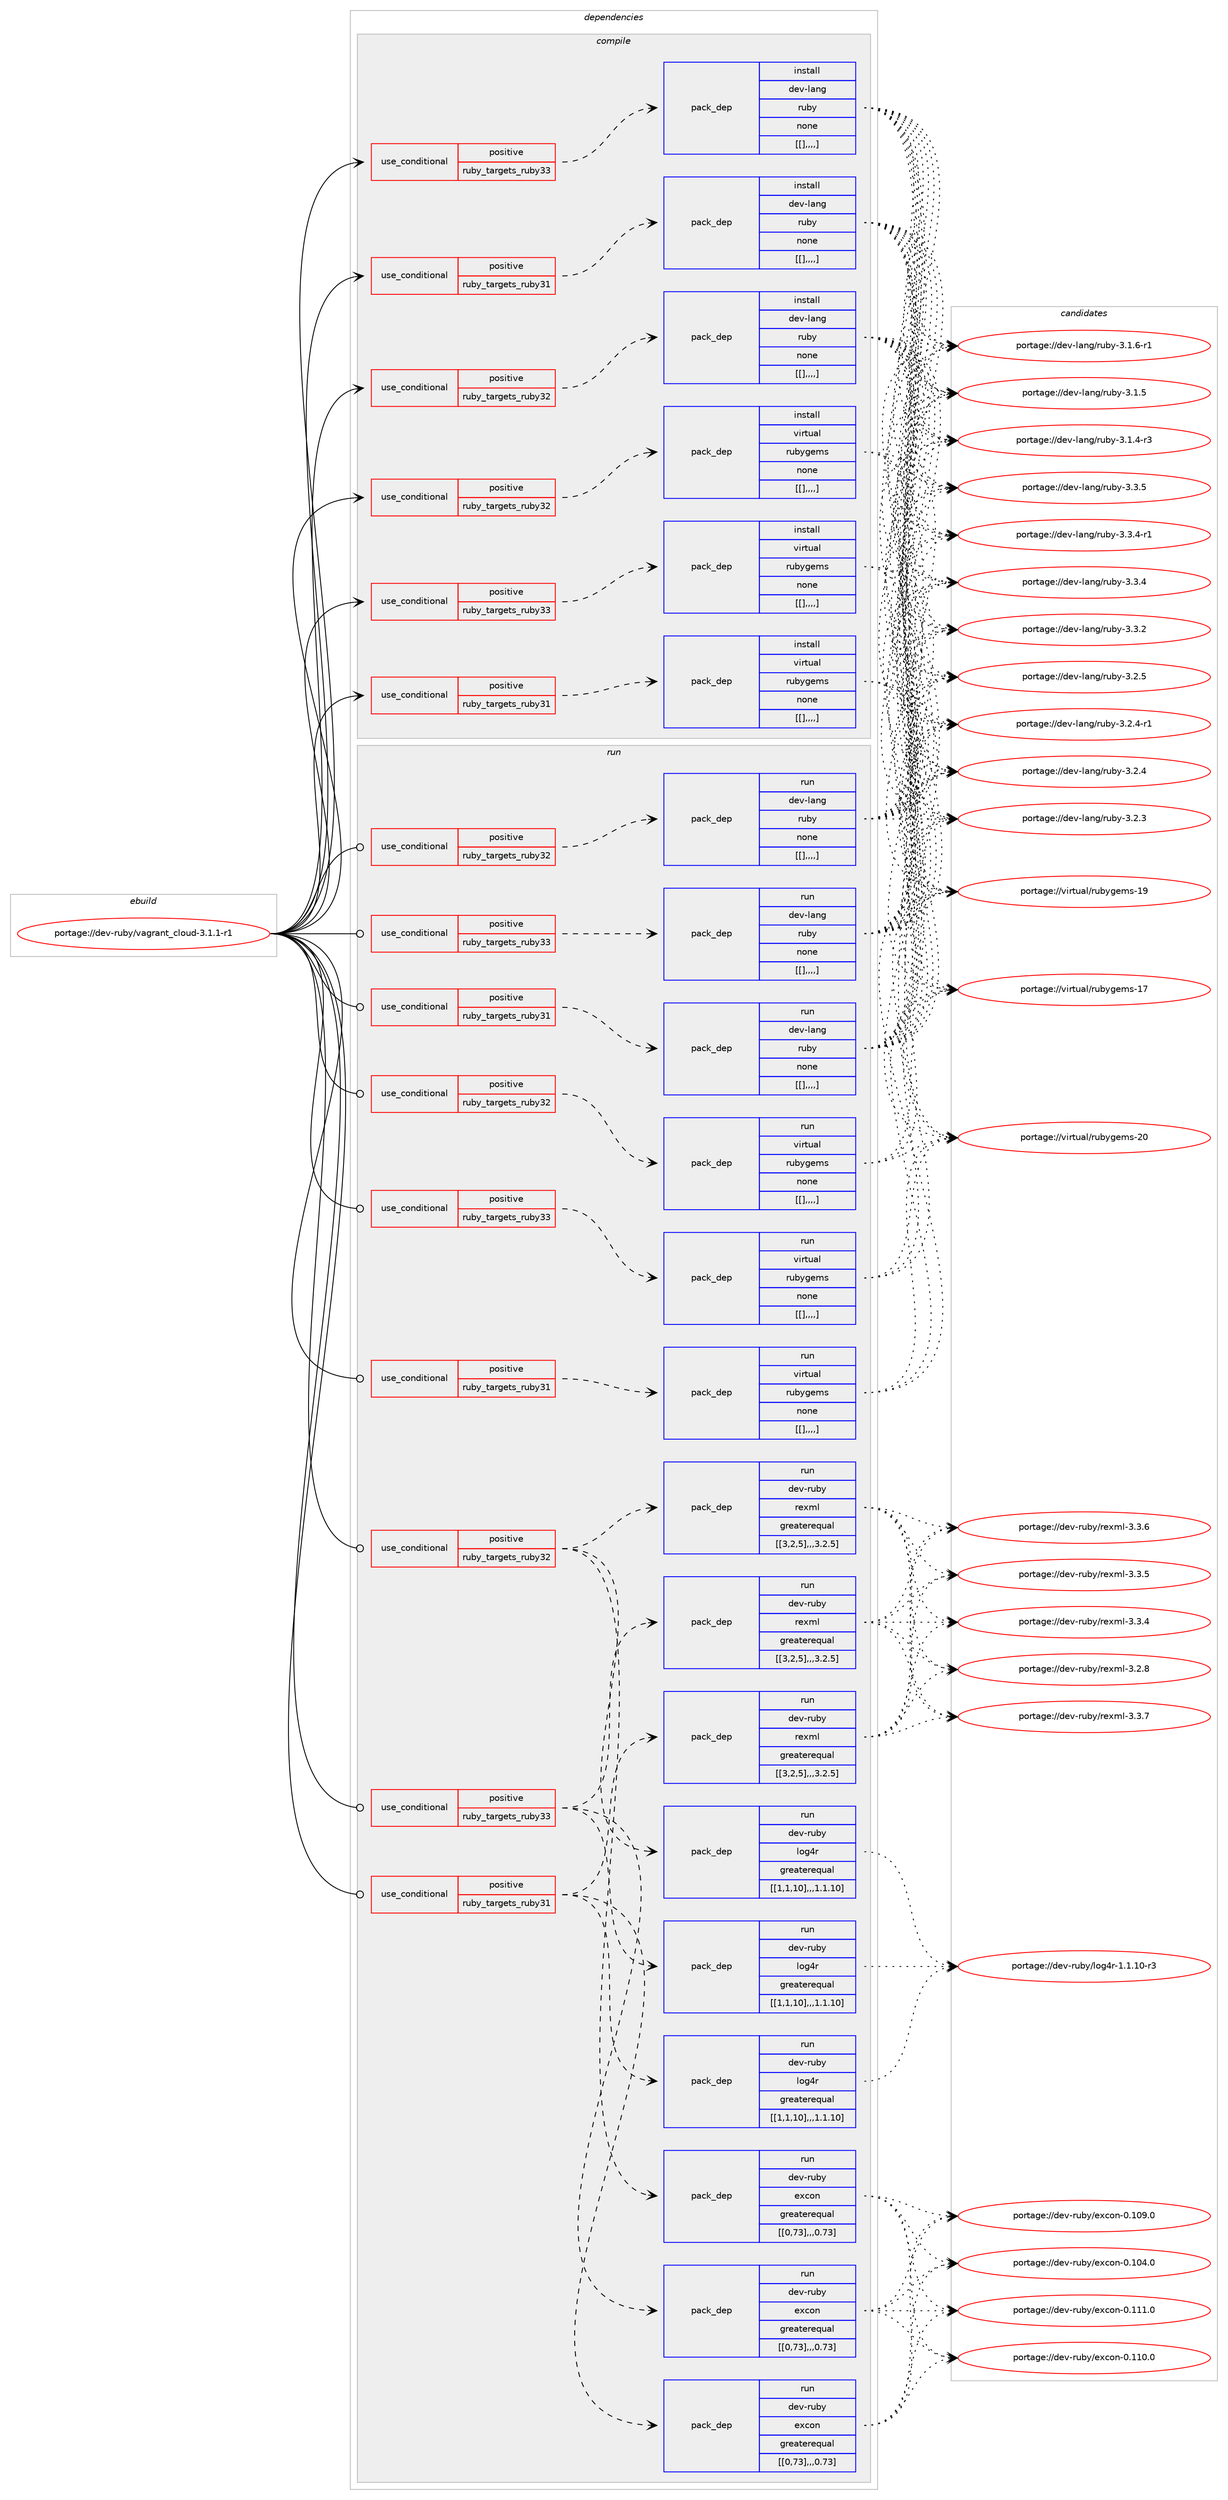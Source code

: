 digraph prolog {

# *************
# Graph options
# *************

newrank=true;
concentrate=true;
compound=true;
graph [rankdir=LR,fontname=Helvetica,fontsize=10,ranksep=1.5];#, ranksep=2.5, nodesep=0.2];
edge  [arrowhead=vee];
node  [fontname=Helvetica,fontsize=10];

# **********
# The ebuild
# **********

subgraph cluster_leftcol {
color=gray;
label=<<i>ebuild</i>>;
id [label="portage://dev-ruby/vagrant_cloud-3.1.1-r1", color=red, width=4, href="../dev-ruby/vagrant_cloud-3.1.1-r1.svg"];
}

# ****************
# The dependencies
# ****************

subgraph cluster_midcol {
color=gray;
label=<<i>dependencies</i>>;
subgraph cluster_compile {
fillcolor="#eeeeee";
style=filled;
label=<<i>compile</i>>;
subgraph cond60098 {
dependency210692 [label=<<TABLE BORDER="0" CELLBORDER="1" CELLSPACING="0" CELLPADDING="4"><TR><TD ROWSPAN="3" CELLPADDING="10">use_conditional</TD></TR><TR><TD>positive</TD></TR><TR><TD>ruby_targets_ruby31</TD></TR></TABLE>>, shape=none, color=red];
subgraph pack149211 {
dependency210693 [label=<<TABLE BORDER="0" CELLBORDER="1" CELLSPACING="0" CELLPADDING="4" WIDTH="220"><TR><TD ROWSPAN="6" CELLPADDING="30">pack_dep</TD></TR><TR><TD WIDTH="110">install</TD></TR><TR><TD>dev-lang</TD></TR><TR><TD>ruby</TD></TR><TR><TD>none</TD></TR><TR><TD>[[],,,,]</TD></TR></TABLE>>, shape=none, color=blue];
}
dependency210692:e -> dependency210693:w [weight=20,style="dashed",arrowhead="vee"];
}
id:e -> dependency210692:w [weight=20,style="solid",arrowhead="vee"];
subgraph cond60099 {
dependency210694 [label=<<TABLE BORDER="0" CELLBORDER="1" CELLSPACING="0" CELLPADDING="4"><TR><TD ROWSPAN="3" CELLPADDING="10">use_conditional</TD></TR><TR><TD>positive</TD></TR><TR><TD>ruby_targets_ruby31</TD></TR></TABLE>>, shape=none, color=red];
subgraph pack149212 {
dependency210695 [label=<<TABLE BORDER="0" CELLBORDER="1" CELLSPACING="0" CELLPADDING="4" WIDTH="220"><TR><TD ROWSPAN="6" CELLPADDING="30">pack_dep</TD></TR><TR><TD WIDTH="110">install</TD></TR><TR><TD>virtual</TD></TR><TR><TD>rubygems</TD></TR><TR><TD>none</TD></TR><TR><TD>[[],,,,]</TD></TR></TABLE>>, shape=none, color=blue];
}
dependency210694:e -> dependency210695:w [weight=20,style="dashed",arrowhead="vee"];
}
id:e -> dependency210694:w [weight=20,style="solid",arrowhead="vee"];
subgraph cond60100 {
dependency210696 [label=<<TABLE BORDER="0" CELLBORDER="1" CELLSPACING="0" CELLPADDING="4"><TR><TD ROWSPAN="3" CELLPADDING="10">use_conditional</TD></TR><TR><TD>positive</TD></TR><TR><TD>ruby_targets_ruby32</TD></TR></TABLE>>, shape=none, color=red];
subgraph pack149213 {
dependency210697 [label=<<TABLE BORDER="0" CELLBORDER="1" CELLSPACING="0" CELLPADDING="4" WIDTH="220"><TR><TD ROWSPAN="6" CELLPADDING="30">pack_dep</TD></TR><TR><TD WIDTH="110">install</TD></TR><TR><TD>dev-lang</TD></TR><TR><TD>ruby</TD></TR><TR><TD>none</TD></TR><TR><TD>[[],,,,]</TD></TR></TABLE>>, shape=none, color=blue];
}
dependency210696:e -> dependency210697:w [weight=20,style="dashed",arrowhead="vee"];
}
id:e -> dependency210696:w [weight=20,style="solid",arrowhead="vee"];
subgraph cond60101 {
dependency210698 [label=<<TABLE BORDER="0" CELLBORDER="1" CELLSPACING="0" CELLPADDING="4"><TR><TD ROWSPAN="3" CELLPADDING="10">use_conditional</TD></TR><TR><TD>positive</TD></TR><TR><TD>ruby_targets_ruby32</TD></TR></TABLE>>, shape=none, color=red];
subgraph pack149214 {
dependency210699 [label=<<TABLE BORDER="0" CELLBORDER="1" CELLSPACING="0" CELLPADDING="4" WIDTH="220"><TR><TD ROWSPAN="6" CELLPADDING="30">pack_dep</TD></TR><TR><TD WIDTH="110">install</TD></TR><TR><TD>virtual</TD></TR><TR><TD>rubygems</TD></TR><TR><TD>none</TD></TR><TR><TD>[[],,,,]</TD></TR></TABLE>>, shape=none, color=blue];
}
dependency210698:e -> dependency210699:w [weight=20,style="dashed",arrowhead="vee"];
}
id:e -> dependency210698:w [weight=20,style="solid",arrowhead="vee"];
subgraph cond60102 {
dependency210700 [label=<<TABLE BORDER="0" CELLBORDER="1" CELLSPACING="0" CELLPADDING="4"><TR><TD ROWSPAN="3" CELLPADDING="10">use_conditional</TD></TR><TR><TD>positive</TD></TR><TR><TD>ruby_targets_ruby33</TD></TR></TABLE>>, shape=none, color=red];
subgraph pack149215 {
dependency210701 [label=<<TABLE BORDER="0" CELLBORDER="1" CELLSPACING="0" CELLPADDING="4" WIDTH="220"><TR><TD ROWSPAN="6" CELLPADDING="30">pack_dep</TD></TR><TR><TD WIDTH="110">install</TD></TR><TR><TD>dev-lang</TD></TR><TR><TD>ruby</TD></TR><TR><TD>none</TD></TR><TR><TD>[[],,,,]</TD></TR></TABLE>>, shape=none, color=blue];
}
dependency210700:e -> dependency210701:w [weight=20,style="dashed",arrowhead="vee"];
}
id:e -> dependency210700:w [weight=20,style="solid",arrowhead="vee"];
subgraph cond60103 {
dependency210702 [label=<<TABLE BORDER="0" CELLBORDER="1" CELLSPACING="0" CELLPADDING="4"><TR><TD ROWSPAN="3" CELLPADDING="10">use_conditional</TD></TR><TR><TD>positive</TD></TR><TR><TD>ruby_targets_ruby33</TD></TR></TABLE>>, shape=none, color=red];
subgraph pack149216 {
dependency210703 [label=<<TABLE BORDER="0" CELLBORDER="1" CELLSPACING="0" CELLPADDING="4" WIDTH="220"><TR><TD ROWSPAN="6" CELLPADDING="30">pack_dep</TD></TR><TR><TD WIDTH="110">install</TD></TR><TR><TD>virtual</TD></TR><TR><TD>rubygems</TD></TR><TR><TD>none</TD></TR><TR><TD>[[],,,,]</TD></TR></TABLE>>, shape=none, color=blue];
}
dependency210702:e -> dependency210703:w [weight=20,style="dashed",arrowhead="vee"];
}
id:e -> dependency210702:w [weight=20,style="solid",arrowhead="vee"];
}
subgraph cluster_compileandrun {
fillcolor="#eeeeee";
style=filled;
label=<<i>compile and run</i>>;
}
subgraph cluster_run {
fillcolor="#eeeeee";
style=filled;
label=<<i>run</i>>;
subgraph cond60104 {
dependency210704 [label=<<TABLE BORDER="0" CELLBORDER="1" CELLSPACING="0" CELLPADDING="4"><TR><TD ROWSPAN="3" CELLPADDING="10">use_conditional</TD></TR><TR><TD>positive</TD></TR><TR><TD>ruby_targets_ruby31</TD></TR></TABLE>>, shape=none, color=red];
subgraph pack149217 {
dependency210705 [label=<<TABLE BORDER="0" CELLBORDER="1" CELLSPACING="0" CELLPADDING="4" WIDTH="220"><TR><TD ROWSPAN="6" CELLPADDING="30">pack_dep</TD></TR><TR><TD WIDTH="110">run</TD></TR><TR><TD>dev-lang</TD></TR><TR><TD>ruby</TD></TR><TR><TD>none</TD></TR><TR><TD>[[],,,,]</TD></TR></TABLE>>, shape=none, color=blue];
}
dependency210704:e -> dependency210705:w [weight=20,style="dashed",arrowhead="vee"];
}
id:e -> dependency210704:w [weight=20,style="solid",arrowhead="odot"];
subgraph cond60105 {
dependency210706 [label=<<TABLE BORDER="0" CELLBORDER="1" CELLSPACING="0" CELLPADDING="4"><TR><TD ROWSPAN="3" CELLPADDING="10">use_conditional</TD></TR><TR><TD>positive</TD></TR><TR><TD>ruby_targets_ruby31</TD></TR></TABLE>>, shape=none, color=red];
subgraph pack149218 {
dependency210707 [label=<<TABLE BORDER="0" CELLBORDER="1" CELLSPACING="0" CELLPADDING="4" WIDTH="220"><TR><TD ROWSPAN="6" CELLPADDING="30">pack_dep</TD></TR><TR><TD WIDTH="110">run</TD></TR><TR><TD>dev-ruby</TD></TR><TR><TD>excon</TD></TR><TR><TD>greaterequal</TD></TR><TR><TD>[[0,73],,,0.73]</TD></TR></TABLE>>, shape=none, color=blue];
}
dependency210706:e -> dependency210707:w [weight=20,style="dashed",arrowhead="vee"];
subgraph pack149219 {
dependency210708 [label=<<TABLE BORDER="0" CELLBORDER="1" CELLSPACING="0" CELLPADDING="4" WIDTH="220"><TR><TD ROWSPAN="6" CELLPADDING="30">pack_dep</TD></TR><TR><TD WIDTH="110">run</TD></TR><TR><TD>dev-ruby</TD></TR><TR><TD>log4r</TD></TR><TR><TD>greaterequal</TD></TR><TR><TD>[[1,1,10],,,1.1.10]</TD></TR></TABLE>>, shape=none, color=blue];
}
dependency210706:e -> dependency210708:w [weight=20,style="dashed",arrowhead="vee"];
subgraph pack149220 {
dependency210709 [label=<<TABLE BORDER="0" CELLBORDER="1" CELLSPACING="0" CELLPADDING="4" WIDTH="220"><TR><TD ROWSPAN="6" CELLPADDING="30">pack_dep</TD></TR><TR><TD WIDTH="110">run</TD></TR><TR><TD>dev-ruby</TD></TR><TR><TD>rexml</TD></TR><TR><TD>greaterequal</TD></TR><TR><TD>[[3,2,5],,,3.2.5]</TD></TR></TABLE>>, shape=none, color=blue];
}
dependency210706:e -> dependency210709:w [weight=20,style="dashed",arrowhead="vee"];
}
id:e -> dependency210706:w [weight=20,style="solid",arrowhead="odot"];
subgraph cond60106 {
dependency210710 [label=<<TABLE BORDER="0" CELLBORDER="1" CELLSPACING="0" CELLPADDING="4"><TR><TD ROWSPAN="3" CELLPADDING="10">use_conditional</TD></TR><TR><TD>positive</TD></TR><TR><TD>ruby_targets_ruby31</TD></TR></TABLE>>, shape=none, color=red];
subgraph pack149221 {
dependency210711 [label=<<TABLE BORDER="0" CELLBORDER="1" CELLSPACING="0" CELLPADDING="4" WIDTH="220"><TR><TD ROWSPAN="6" CELLPADDING="30">pack_dep</TD></TR><TR><TD WIDTH="110">run</TD></TR><TR><TD>virtual</TD></TR><TR><TD>rubygems</TD></TR><TR><TD>none</TD></TR><TR><TD>[[],,,,]</TD></TR></TABLE>>, shape=none, color=blue];
}
dependency210710:e -> dependency210711:w [weight=20,style="dashed",arrowhead="vee"];
}
id:e -> dependency210710:w [weight=20,style="solid",arrowhead="odot"];
subgraph cond60107 {
dependency210712 [label=<<TABLE BORDER="0" CELLBORDER="1" CELLSPACING="0" CELLPADDING="4"><TR><TD ROWSPAN="3" CELLPADDING="10">use_conditional</TD></TR><TR><TD>positive</TD></TR><TR><TD>ruby_targets_ruby32</TD></TR></TABLE>>, shape=none, color=red];
subgraph pack149222 {
dependency210713 [label=<<TABLE BORDER="0" CELLBORDER="1" CELLSPACING="0" CELLPADDING="4" WIDTH="220"><TR><TD ROWSPAN="6" CELLPADDING="30">pack_dep</TD></TR><TR><TD WIDTH="110">run</TD></TR><TR><TD>dev-lang</TD></TR><TR><TD>ruby</TD></TR><TR><TD>none</TD></TR><TR><TD>[[],,,,]</TD></TR></TABLE>>, shape=none, color=blue];
}
dependency210712:e -> dependency210713:w [weight=20,style="dashed",arrowhead="vee"];
}
id:e -> dependency210712:w [weight=20,style="solid",arrowhead="odot"];
subgraph cond60108 {
dependency210714 [label=<<TABLE BORDER="0" CELLBORDER="1" CELLSPACING="0" CELLPADDING="4"><TR><TD ROWSPAN="3" CELLPADDING="10">use_conditional</TD></TR><TR><TD>positive</TD></TR><TR><TD>ruby_targets_ruby32</TD></TR></TABLE>>, shape=none, color=red];
subgraph pack149223 {
dependency210715 [label=<<TABLE BORDER="0" CELLBORDER="1" CELLSPACING="0" CELLPADDING="4" WIDTH="220"><TR><TD ROWSPAN="6" CELLPADDING="30">pack_dep</TD></TR><TR><TD WIDTH="110">run</TD></TR><TR><TD>dev-ruby</TD></TR><TR><TD>excon</TD></TR><TR><TD>greaterequal</TD></TR><TR><TD>[[0,73],,,0.73]</TD></TR></TABLE>>, shape=none, color=blue];
}
dependency210714:e -> dependency210715:w [weight=20,style="dashed",arrowhead="vee"];
subgraph pack149224 {
dependency210716 [label=<<TABLE BORDER="0" CELLBORDER="1" CELLSPACING="0" CELLPADDING="4" WIDTH="220"><TR><TD ROWSPAN="6" CELLPADDING="30">pack_dep</TD></TR><TR><TD WIDTH="110">run</TD></TR><TR><TD>dev-ruby</TD></TR><TR><TD>log4r</TD></TR><TR><TD>greaterequal</TD></TR><TR><TD>[[1,1,10],,,1.1.10]</TD></TR></TABLE>>, shape=none, color=blue];
}
dependency210714:e -> dependency210716:w [weight=20,style="dashed",arrowhead="vee"];
subgraph pack149225 {
dependency210717 [label=<<TABLE BORDER="0" CELLBORDER="1" CELLSPACING="0" CELLPADDING="4" WIDTH="220"><TR><TD ROWSPAN="6" CELLPADDING="30">pack_dep</TD></TR><TR><TD WIDTH="110">run</TD></TR><TR><TD>dev-ruby</TD></TR><TR><TD>rexml</TD></TR><TR><TD>greaterequal</TD></TR><TR><TD>[[3,2,5],,,3.2.5]</TD></TR></TABLE>>, shape=none, color=blue];
}
dependency210714:e -> dependency210717:w [weight=20,style="dashed",arrowhead="vee"];
}
id:e -> dependency210714:w [weight=20,style="solid",arrowhead="odot"];
subgraph cond60109 {
dependency210718 [label=<<TABLE BORDER="0" CELLBORDER="1" CELLSPACING="0" CELLPADDING="4"><TR><TD ROWSPAN="3" CELLPADDING="10">use_conditional</TD></TR><TR><TD>positive</TD></TR><TR><TD>ruby_targets_ruby32</TD></TR></TABLE>>, shape=none, color=red];
subgraph pack149226 {
dependency210719 [label=<<TABLE BORDER="0" CELLBORDER="1" CELLSPACING="0" CELLPADDING="4" WIDTH="220"><TR><TD ROWSPAN="6" CELLPADDING="30">pack_dep</TD></TR><TR><TD WIDTH="110">run</TD></TR><TR><TD>virtual</TD></TR><TR><TD>rubygems</TD></TR><TR><TD>none</TD></TR><TR><TD>[[],,,,]</TD></TR></TABLE>>, shape=none, color=blue];
}
dependency210718:e -> dependency210719:w [weight=20,style="dashed",arrowhead="vee"];
}
id:e -> dependency210718:w [weight=20,style="solid",arrowhead="odot"];
subgraph cond60110 {
dependency210720 [label=<<TABLE BORDER="0" CELLBORDER="1" CELLSPACING="0" CELLPADDING="4"><TR><TD ROWSPAN="3" CELLPADDING="10">use_conditional</TD></TR><TR><TD>positive</TD></TR><TR><TD>ruby_targets_ruby33</TD></TR></TABLE>>, shape=none, color=red];
subgraph pack149227 {
dependency210721 [label=<<TABLE BORDER="0" CELLBORDER="1" CELLSPACING="0" CELLPADDING="4" WIDTH="220"><TR><TD ROWSPAN="6" CELLPADDING="30">pack_dep</TD></TR><TR><TD WIDTH="110">run</TD></TR><TR><TD>dev-lang</TD></TR><TR><TD>ruby</TD></TR><TR><TD>none</TD></TR><TR><TD>[[],,,,]</TD></TR></TABLE>>, shape=none, color=blue];
}
dependency210720:e -> dependency210721:w [weight=20,style="dashed",arrowhead="vee"];
}
id:e -> dependency210720:w [weight=20,style="solid",arrowhead="odot"];
subgraph cond60111 {
dependency210722 [label=<<TABLE BORDER="0" CELLBORDER="1" CELLSPACING="0" CELLPADDING="4"><TR><TD ROWSPAN="3" CELLPADDING="10">use_conditional</TD></TR><TR><TD>positive</TD></TR><TR><TD>ruby_targets_ruby33</TD></TR></TABLE>>, shape=none, color=red];
subgraph pack149228 {
dependency210723 [label=<<TABLE BORDER="0" CELLBORDER="1" CELLSPACING="0" CELLPADDING="4" WIDTH="220"><TR><TD ROWSPAN="6" CELLPADDING="30">pack_dep</TD></TR><TR><TD WIDTH="110">run</TD></TR><TR><TD>dev-ruby</TD></TR><TR><TD>excon</TD></TR><TR><TD>greaterequal</TD></TR><TR><TD>[[0,73],,,0.73]</TD></TR></TABLE>>, shape=none, color=blue];
}
dependency210722:e -> dependency210723:w [weight=20,style="dashed",arrowhead="vee"];
subgraph pack149229 {
dependency210724 [label=<<TABLE BORDER="0" CELLBORDER="1" CELLSPACING="0" CELLPADDING="4" WIDTH="220"><TR><TD ROWSPAN="6" CELLPADDING="30">pack_dep</TD></TR><TR><TD WIDTH="110">run</TD></TR><TR><TD>dev-ruby</TD></TR><TR><TD>log4r</TD></TR><TR><TD>greaterequal</TD></TR><TR><TD>[[1,1,10],,,1.1.10]</TD></TR></TABLE>>, shape=none, color=blue];
}
dependency210722:e -> dependency210724:w [weight=20,style="dashed",arrowhead="vee"];
subgraph pack149230 {
dependency210725 [label=<<TABLE BORDER="0" CELLBORDER="1" CELLSPACING="0" CELLPADDING="4" WIDTH="220"><TR><TD ROWSPAN="6" CELLPADDING="30">pack_dep</TD></TR><TR><TD WIDTH="110">run</TD></TR><TR><TD>dev-ruby</TD></TR><TR><TD>rexml</TD></TR><TR><TD>greaterequal</TD></TR><TR><TD>[[3,2,5],,,3.2.5]</TD></TR></TABLE>>, shape=none, color=blue];
}
dependency210722:e -> dependency210725:w [weight=20,style="dashed",arrowhead="vee"];
}
id:e -> dependency210722:w [weight=20,style="solid",arrowhead="odot"];
subgraph cond60112 {
dependency210726 [label=<<TABLE BORDER="0" CELLBORDER="1" CELLSPACING="0" CELLPADDING="4"><TR><TD ROWSPAN="3" CELLPADDING="10">use_conditional</TD></TR><TR><TD>positive</TD></TR><TR><TD>ruby_targets_ruby33</TD></TR></TABLE>>, shape=none, color=red];
subgraph pack149231 {
dependency210727 [label=<<TABLE BORDER="0" CELLBORDER="1" CELLSPACING="0" CELLPADDING="4" WIDTH="220"><TR><TD ROWSPAN="6" CELLPADDING="30">pack_dep</TD></TR><TR><TD WIDTH="110">run</TD></TR><TR><TD>virtual</TD></TR><TR><TD>rubygems</TD></TR><TR><TD>none</TD></TR><TR><TD>[[],,,,]</TD></TR></TABLE>>, shape=none, color=blue];
}
dependency210726:e -> dependency210727:w [weight=20,style="dashed",arrowhead="vee"];
}
id:e -> dependency210726:w [weight=20,style="solid",arrowhead="odot"];
}
}

# **************
# The candidates
# **************

subgraph cluster_choices {
rank=same;
color=gray;
label=<<i>candidates</i>>;

subgraph choice149211 {
color=black;
nodesep=1;
choice10010111845108971101034711411798121455146514653 [label="portage://dev-lang/ruby-3.3.5", color=red, width=4,href="../dev-lang/ruby-3.3.5.svg"];
choice100101118451089711010347114117981214551465146524511449 [label="portage://dev-lang/ruby-3.3.4-r1", color=red, width=4,href="../dev-lang/ruby-3.3.4-r1.svg"];
choice10010111845108971101034711411798121455146514652 [label="portage://dev-lang/ruby-3.3.4", color=red, width=4,href="../dev-lang/ruby-3.3.4.svg"];
choice10010111845108971101034711411798121455146514650 [label="portage://dev-lang/ruby-3.3.2", color=red, width=4,href="../dev-lang/ruby-3.3.2.svg"];
choice10010111845108971101034711411798121455146504653 [label="portage://dev-lang/ruby-3.2.5", color=red, width=4,href="../dev-lang/ruby-3.2.5.svg"];
choice100101118451089711010347114117981214551465046524511449 [label="portage://dev-lang/ruby-3.2.4-r1", color=red, width=4,href="../dev-lang/ruby-3.2.4-r1.svg"];
choice10010111845108971101034711411798121455146504652 [label="portage://dev-lang/ruby-3.2.4", color=red, width=4,href="../dev-lang/ruby-3.2.4.svg"];
choice10010111845108971101034711411798121455146504651 [label="portage://dev-lang/ruby-3.2.3", color=red, width=4,href="../dev-lang/ruby-3.2.3.svg"];
choice100101118451089711010347114117981214551464946544511449 [label="portage://dev-lang/ruby-3.1.6-r1", color=red, width=4,href="../dev-lang/ruby-3.1.6-r1.svg"];
choice10010111845108971101034711411798121455146494653 [label="portage://dev-lang/ruby-3.1.5", color=red, width=4,href="../dev-lang/ruby-3.1.5.svg"];
choice100101118451089711010347114117981214551464946524511451 [label="portage://dev-lang/ruby-3.1.4-r3", color=red, width=4,href="../dev-lang/ruby-3.1.4-r3.svg"];
dependency210693:e -> choice10010111845108971101034711411798121455146514653:w [style=dotted,weight="100"];
dependency210693:e -> choice100101118451089711010347114117981214551465146524511449:w [style=dotted,weight="100"];
dependency210693:e -> choice10010111845108971101034711411798121455146514652:w [style=dotted,weight="100"];
dependency210693:e -> choice10010111845108971101034711411798121455146514650:w [style=dotted,weight="100"];
dependency210693:e -> choice10010111845108971101034711411798121455146504653:w [style=dotted,weight="100"];
dependency210693:e -> choice100101118451089711010347114117981214551465046524511449:w [style=dotted,weight="100"];
dependency210693:e -> choice10010111845108971101034711411798121455146504652:w [style=dotted,weight="100"];
dependency210693:e -> choice10010111845108971101034711411798121455146504651:w [style=dotted,weight="100"];
dependency210693:e -> choice100101118451089711010347114117981214551464946544511449:w [style=dotted,weight="100"];
dependency210693:e -> choice10010111845108971101034711411798121455146494653:w [style=dotted,weight="100"];
dependency210693:e -> choice100101118451089711010347114117981214551464946524511451:w [style=dotted,weight="100"];
}
subgraph choice149212 {
color=black;
nodesep=1;
choice118105114116117971084711411798121103101109115455048 [label="portage://virtual/rubygems-20", color=red, width=4,href="../virtual/rubygems-20.svg"];
choice118105114116117971084711411798121103101109115454957 [label="portage://virtual/rubygems-19", color=red, width=4,href="../virtual/rubygems-19.svg"];
choice118105114116117971084711411798121103101109115454955 [label="portage://virtual/rubygems-17", color=red, width=4,href="../virtual/rubygems-17.svg"];
dependency210695:e -> choice118105114116117971084711411798121103101109115455048:w [style=dotted,weight="100"];
dependency210695:e -> choice118105114116117971084711411798121103101109115454957:w [style=dotted,weight="100"];
dependency210695:e -> choice118105114116117971084711411798121103101109115454955:w [style=dotted,weight="100"];
}
subgraph choice149213 {
color=black;
nodesep=1;
choice10010111845108971101034711411798121455146514653 [label="portage://dev-lang/ruby-3.3.5", color=red, width=4,href="../dev-lang/ruby-3.3.5.svg"];
choice100101118451089711010347114117981214551465146524511449 [label="portage://dev-lang/ruby-3.3.4-r1", color=red, width=4,href="../dev-lang/ruby-3.3.4-r1.svg"];
choice10010111845108971101034711411798121455146514652 [label="portage://dev-lang/ruby-3.3.4", color=red, width=4,href="../dev-lang/ruby-3.3.4.svg"];
choice10010111845108971101034711411798121455146514650 [label="portage://dev-lang/ruby-3.3.2", color=red, width=4,href="../dev-lang/ruby-3.3.2.svg"];
choice10010111845108971101034711411798121455146504653 [label="portage://dev-lang/ruby-3.2.5", color=red, width=4,href="../dev-lang/ruby-3.2.5.svg"];
choice100101118451089711010347114117981214551465046524511449 [label="portage://dev-lang/ruby-3.2.4-r1", color=red, width=4,href="../dev-lang/ruby-3.2.4-r1.svg"];
choice10010111845108971101034711411798121455146504652 [label="portage://dev-lang/ruby-3.2.4", color=red, width=4,href="../dev-lang/ruby-3.2.4.svg"];
choice10010111845108971101034711411798121455146504651 [label="portage://dev-lang/ruby-3.2.3", color=red, width=4,href="../dev-lang/ruby-3.2.3.svg"];
choice100101118451089711010347114117981214551464946544511449 [label="portage://dev-lang/ruby-3.1.6-r1", color=red, width=4,href="../dev-lang/ruby-3.1.6-r1.svg"];
choice10010111845108971101034711411798121455146494653 [label="portage://dev-lang/ruby-3.1.5", color=red, width=4,href="../dev-lang/ruby-3.1.5.svg"];
choice100101118451089711010347114117981214551464946524511451 [label="portage://dev-lang/ruby-3.1.4-r3", color=red, width=4,href="../dev-lang/ruby-3.1.4-r3.svg"];
dependency210697:e -> choice10010111845108971101034711411798121455146514653:w [style=dotted,weight="100"];
dependency210697:e -> choice100101118451089711010347114117981214551465146524511449:w [style=dotted,weight="100"];
dependency210697:e -> choice10010111845108971101034711411798121455146514652:w [style=dotted,weight="100"];
dependency210697:e -> choice10010111845108971101034711411798121455146514650:w [style=dotted,weight="100"];
dependency210697:e -> choice10010111845108971101034711411798121455146504653:w [style=dotted,weight="100"];
dependency210697:e -> choice100101118451089711010347114117981214551465046524511449:w [style=dotted,weight="100"];
dependency210697:e -> choice10010111845108971101034711411798121455146504652:w [style=dotted,weight="100"];
dependency210697:e -> choice10010111845108971101034711411798121455146504651:w [style=dotted,weight="100"];
dependency210697:e -> choice100101118451089711010347114117981214551464946544511449:w [style=dotted,weight="100"];
dependency210697:e -> choice10010111845108971101034711411798121455146494653:w [style=dotted,weight="100"];
dependency210697:e -> choice100101118451089711010347114117981214551464946524511451:w [style=dotted,weight="100"];
}
subgraph choice149214 {
color=black;
nodesep=1;
choice118105114116117971084711411798121103101109115455048 [label="portage://virtual/rubygems-20", color=red, width=4,href="../virtual/rubygems-20.svg"];
choice118105114116117971084711411798121103101109115454957 [label="portage://virtual/rubygems-19", color=red, width=4,href="../virtual/rubygems-19.svg"];
choice118105114116117971084711411798121103101109115454955 [label="portage://virtual/rubygems-17", color=red, width=4,href="../virtual/rubygems-17.svg"];
dependency210699:e -> choice118105114116117971084711411798121103101109115455048:w [style=dotted,weight="100"];
dependency210699:e -> choice118105114116117971084711411798121103101109115454957:w [style=dotted,weight="100"];
dependency210699:e -> choice118105114116117971084711411798121103101109115454955:w [style=dotted,weight="100"];
}
subgraph choice149215 {
color=black;
nodesep=1;
choice10010111845108971101034711411798121455146514653 [label="portage://dev-lang/ruby-3.3.5", color=red, width=4,href="../dev-lang/ruby-3.3.5.svg"];
choice100101118451089711010347114117981214551465146524511449 [label="portage://dev-lang/ruby-3.3.4-r1", color=red, width=4,href="../dev-lang/ruby-3.3.4-r1.svg"];
choice10010111845108971101034711411798121455146514652 [label="portage://dev-lang/ruby-3.3.4", color=red, width=4,href="../dev-lang/ruby-3.3.4.svg"];
choice10010111845108971101034711411798121455146514650 [label="portage://dev-lang/ruby-3.3.2", color=red, width=4,href="../dev-lang/ruby-3.3.2.svg"];
choice10010111845108971101034711411798121455146504653 [label="portage://dev-lang/ruby-3.2.5", color=red, width=4,href="../dev-lang/ruby-3.2.5.svg"];
choice100101118451089711010347114117981214551465046524511449 [label="portage://dev-lang/ruby-3.2.4-r1", color=red, width=4,href="../dev-lang/ruby-3.2.4-r1.svg"];
choice10010111845108971101034711411798121455146504652 [label="portage://dev-lang/ruby-3.2.4", color=red, width=4,href="../dev-lang/ruby-3.2.4.svg"];
choice10010111845108971101034711411798121455146504651 [label="portage://dev-lang/ruby-3.2.3", color=red, width=4,href="../dev-lang/ruby-3.2.3.svg"];
choice100101118451089711010347114117981214551464946544511449 [label="portage://dev-lang/ruby-3.1.6-r1", color=red, width=4,href="../dev-lang/ruby-3.1.6-r1.svg"];
choice10010111845108971101034711411798121455146494653 [label="portage://dev-lang/ruby-3.1.5", color=red, width=4,href="../dev-lang/ruby-3.1.5.svg"];
choice100101118451089711010347114117981214551464946524511451 [label="portage://dev-lang/ruby-3.1.4-r3", color=red, width=4,href="../dev-lang/ruby-3.1.4-r3.svg"];
dependency210701:e -> choice10010111845108971101034711411798121455146514653:w [style=dotted,weight="100"];
dependency210701:e -> choice100101118451089711010347114117981214551465146524511449:w [style=dotted,weight="100"];
dependency210701:e -> choice10010111845108971101034711411798121455146514652:w [style=dotted,weight="100"];
dependency210701:e -> choice10010111845108971101034711411798121455146514650:w [style=dotted,weight="100"];
dependency210701:e -> choice10010111845108971101034711411798121455146504653:w [style=dotted,weight="100"];
dependency210701:e -> choice100101118451089711010347114117981214551465046524511449:w [style=dotted,weight="100"];
dependency210701:e -> choice10010111845108971101034711411798121455146504652:w [style=dotted,weight="100"];
dependency210701:e -> choice10010111845108971101034711411798121455146504651:w [style=dotted,weight="100"];
dependency210701:e -> choice100101118451089711010347114117981214551464946544511449:w [style=dotted,weight="100"];
dependency210701:e -> choice10010111845108971101034711411798121455146494653:w [style=dotted,weight="100"];
dependency210701:e -> choice100101118451089711010347114117981214551464946524511451:w [style=dotted,weight="100"];
}
subgraph choice149216 {
color=black;
nodesep=1;
choice118105114116117971084711411798121103101109115455048 [label="portage://virtual/rubygems-20", color=red, width=4,href="../virtual/rubygems-20.svg"];
choice118105114116117971084711411798121103101109115454957 [label="portage://virtual/rubygems-19", color=red, width=4,href="../virtual/rubygems-19.svg"];
choice118105114116117971084711411798121103101109115454955 [label="portage://virtual/rubygems-17", color=red, width=4,href="../virtual/rubygems-17.svg"];
dependency210703:e -> choice118105114116117971084711411798121103101109115455048:w [style=dotted,weight="100"];
dependency210703:e -> choice118105114116117971084711411798121103101109115454957:w [style=dotted,weight="100"];
dependency210703:e -> choice118105114116117971084711411798121103101109115454955:w [style=dotted,weight="100"];
}
subgraph choice149217 {
color=black;
nodesep=1;
choice10010111845108971101034711411798121455146514653 [label="portage://dev-lang/ruby-3.3.5", color=red, width=4,href="../dev-lang/ruby-3.3.5.svg"];
choice100101118451089711010347114117981214551465146524511449 [label="portage://dev-lang/ruby-3.3.4-r1", color=red, width=4,href="../dev-lang/ruby-3.3.4-r1.svg"];
choice10010111845108971101034711411798121455146514652 [label="portage://dev-lang/ruby-3.3.4", color=red, width=4,href="../dev-lang/ruby-3.3.4.svg"];
choice10010111845108971101034711411798121455146514650 [label="portage://dev-lang/ruby-3.3.2", color=red, width=4,href="../dev-lang/ruby-3.3.2.svg"];
choice10010111845108971101034711411798121455146504653 [label="portage://dev-lang/ruby-3.2.5", color=red, width=4,href="../dev-lang/ruby-3.2.5.svg"];
choice100101118451089711010347114117981214551465046524511449 [label="portage://dev-lang/ruby-3.2.4-r1", color=red, width=4,href="../dev-lang/ruby-3.2.4-r1.svg"];
choice10010111845108971101034711411798121455146504652 [label="portage://dev-lang/ruby-3.2.4", color=red, width=4,href="../dev-lang/ruby-3.2.4.svg"];
choice10010111845108971101034711411798121455146504651 [label="portage://dev-lang/ruby-3.2.3", color=red, width=4,href="../dev-lang/ruby-3.2.3.svg"];
choice100101118451089711010347114117981214551464946544511449 [label="portage://dev-lang/ruby-3.1.6-r1", color=red, width=4,href="../dev-lang/ruby-3.1.6-r1.svg"];
choice10010111845108971101034711411798121455146494653 [label="portage://dev-lang/ruby-3.1.5", color=red, width=4,href="../dev-lang/ruby-3.1.5.svg"];
choice100101118451089711010347114117981214551464946524511451 [label="portage://dev-lang/ruby-3.1.4-r3", color=red, width=4,href="../dev-lang/ruby-3.1.4-r3.svg"];
dependency210705:e -> choice10010111845108971101034711411798121455146514653:w [style=dotted,weight="100"];
dependency210705:e -> choice100101118451089711010347114117981214551465146524511449:w [style=dotted,weight="100"];
dependency210705:e -> choice10010111845108971101034711411798121455146514652:w [style=dotted,weight="100"];
dependency210705:e -> choice10010111845108971101034711411798121455146514650:w [style=dotted,weight="100"];
dependency210705:e -> choice10010111845108971101034711411798121455146504653:w [style=dotted,weight="100"];
dependency210705:e -> choice100101118451089711010347114117981214551465046524511449:w [style=dotted,weight="100"];
dependency210705:e -> choice10010111845108971101034711411798121455146504652:w [style=dotted,weight="100"];
dependency210705:e -> choice10010111845108971101034711411798121455146504651:w [style=dotted,weight="100"];
dependency210705:e -> choice100101118451089711010347114117981214551464946544511449:w [style=dotted,weight="100"];
dependency210705:e -> choice10010111845108971101034711411798121455146494653:w [style=dotted,weight="100"];
dependency210705:e -> choice100101118451089711010347114117981214551464946524511451:w [style=dotted,weight="100"];
}
subgraph choice149218 {
color=black;
nodesep=1;
choice100101118451141179812147101120991111104548464949494648 [label="portage://dev-ruby/excon-0.111.0", color=red, width=4,href="../dev-ruby/excon-0.111.0.svg"];
choice100101118451141179812147101120991111104548464949484648 [label="portage://dev-ruby/excon-0.110.0", color=red, width=4,href="../dev-ruby/excon-0.110.0.svg"];
choice100101118451141179812147101120991111104548464948574648 [label="portage://dev-ruby/excon-0.109.0", color=red, width=4,href="../dev-ruby/excon-0.109.0.svg"];
choice100101118451141179812147101120991111104548464948524648 [label="portage://dev-ruby/excon-0.104.0", color=red, width=4,href="../dev-ruby/excon-0.104.0.svg"];
dependency210707:e -> choice100101118451141179812147101120991111104548464949494648:w [style=dotted,weight="100"];
dependency210707:e -> choice100101118451141179812147101120991111104548464949484648:w [style=dotted,weight="100"];
dependency210707:e -> choice100101118451141179812147101120991111104548464948574648:w [style=dotted,weight="100"];
dependency210707:e -> choice100101118451141179812147101120991111104548464948524648:w [style=dotted,weight="100"];
}
subgraph choice149219 {
color=black;
nodesep=1;
choice10010111845114117981214710811110352114454946494649484511451 [label="portage://dev-ruby/log4r-1.1.10-r3", color=red, width=4,href="../dev-ruby/log4r-1.1.10-r3.svg"];
dependency210708:e -> choice10010111845114117981214710811110352114454946494649484511451:w [style=dotted,weight="100"];
}
subgraph choice149220 {
color=black;
nodesep=1;
choice100101118451141179812147114101120109108455146514655 [label="portage://dev-ruby/rexml-3.3.7", color=red, width=4,href="../dev-ruby/rexml-3.3.7.svg"];
choice100101118451141179812147114101120109108455146514654 [label="portage://dev-ruby/rexml-3.3.6", color=red, width=4,href="../dev-ruby/rexml-3.3.6.svg"];
choice100101118451141179812147114101120109108455146514653 [label="portage://dev-ruby/rexml-3.3.5", color=red, width=4,href="../dev-ruby/rexml-3.3.5.svg"];
choice100101118451141179812147114101120109108455146514652 [label="portage://dev-ruby/rexml-3.3.4", color=red, width=4,href="../dev-ruby/rexml-3.3.4.svg"];
choice100101118451141179812147114101120109108455146504656 [label="portage://dev-ruby/rexml-3.2.8", color=red, width=4,href="../dev-ruby/rexml-3.2.8.svg"];
dependency210709:e -> choice100101118451141179812147114101120109108455146514655:w [style=dotted,weight="100"];
dependency210709:e -> choice100101118451141179812147114101120109108455146514654:w [style=dotted,weight="100"];
dependency210709:e -> choice100101118451141179812147114101120109108455146514653:w [style=dotted,weight="100"];
dependency210709:e -> choice100101118451141179812147114101120109108455146514652:w [style=dotted,weight="100"];
dependency210709:e -> choice100101118451141179812147114101120109108455146504656:w [style=dotted,weight="100"];
}
subgraph choice149221 {
color=black;
nodesep=1;
choice118105114116117971084711411798121103101109115455048 [label="portage://virtual/rubygems-20", color=red, width=4,href="../virtual/rubygems-20.svg"];
choice118105114116117971084711411798121103101109115454957 [label="portage://virtual/rubygems-19", color=red, width=4,href="../virtual/rubygems-19.svg"];
choice118105114116117971084711411798121103101109115454955 [label="portage://virtual/rubygems-17", color=red, width=4,href="../virtual/rubygems-17.svg"];
dependency210711:e -> choice118105114116117971084711411798121103101109115455048:w [style=dotted,weight="100"];
dependency210711:e -> choice118105114116117971084711411798121103101109115454957:w [style=dotted,weight="100"];
dependency210711:e -> choice118105114116117971084711411798121103101109115454955:w [style=dotted,weight="100"];
}
subgraph choice149222 {
color=black;
nodesep=1;
choice10010111845108971101034711411798121455146514653 [label="portage://dev-lang/ruby-3.3.5", color=red, width=4,href="../dev-lang/ruby-3.3.5.svg"];
choice100101118451089711010347114117981214551465146524511449 [label="portage://dev-lang/ruby-3.3.4-r1", color=red, width=4,href="../dev-lang/ruby-3.3.4-r1.svg"];
choice10010111845108971101034711411798121455146514652 [label="portage://dev-lang/ruby-3.3.4", color=red, width=4,href="../dev-lang/ruby-3.3.4.svg"];
choice10010111845108971101034711411798121455146514650 [label="portage://dev-lang/ruby-3.3.2", color=red, width=4,href="../dev-lang/ruby-3.3.2.svg"];
choice10010111845108971101034711411798121455146504653 [label="portage://dev-lang/ruby-3.2.5", color=red, width=4,href="../dev-lang/ruby-3.2.5.svg"];
choice100101118451089711010347114117981214551465046524511449 [label="portage://dev-lang/ruby-3.2.4-r1", color=red, width=4,href="../dev-lang/ruby-3.2.4-r1.svg"];
choice10010111845108971101034711411798121455146504652 [label="portage://dev-lang/ruby-3.2.4", color=red, width=4,href="../dev-lang/ruby-3.2.4.svg"];
choice10010111845108971101034711411798121455146504651 [label="portage://dev-lang/ruby-3.2.3", color=red, width=4,href="../dev-lang/ruby-3.2.3.svg"];
choice100101118451089711010347114117981214551464946544511449 [label="portage://dev-lang/ruby-3.1.6-r1", color=red, width=4,href="../dev-lang/ruby-3.1.6-r1.svg"];
choice10010111845108971101034711411798121455146494653 [label="portage://dev-lang/ruby-3.1.5", color=red, width=4,href="../dev-lang/ruby-3.1.5.svg"];
choice100101118451089711010347114117981214551464946524511451 [label="portage://dev-lang/ruby-3.1.4-r3", color=red, width=4,href="../dev-lang/ruby-3.1.4-r3.svg"];
dependency210713:e -> choice10010111845108971101034711411798121455146514653:w [style=dotted,weight="100"];
dependency210713:e -> choice100101118451089711010347114117981214551465146524511449:w [style=dotted,weight="100"];
dependency210713:e -> choice10010111845108971101034711411798121455146514652:w [style=dotted,weight="100"];
dependency210713:e -> choice10010111845108971101034711411798121455146514650:w [style=dotted,weight="100"];
dependency210713:e -> choice10010111845108971101034711411798121455146504653:w [style=dotted,weight="100"];
dependency210713:e -> choice100101118451089711010347114117981214551465046524511449:w [style=dotted,weight="100"];
dependency210713:e -> choice10010111845108971101034711411798121455146504652:w [style=dotted,weight="100"];
dependency210713:e -> choice10010111845108971101034711411798121455146504651:w [style=dotted,weight="100"];
dependency210713:e -> choice100101118451089711010347114117981214551464946544511449:w [style=dotted,weight="100"];
dependency210713:e -> choice10010111845108971101034711411798121455146494653:w [style=dotted,weight="100"];
dependency210713:e -> choice100101118451089711010347114117981214551464946524511451:w [style=dotted,weight="100"];
}
subgraph choice149223 {
color=black;
nodesep=1;
choice100101118451141179812147101120991111104548464949494648 [label="portage://dev-ruby/excon-0.111.0", color=red, width=4,href="../dev-ruby/excon-0.111.0.svg"];
choice100101118451141179812147101120991111104548464949484648 [label="portage://dev-ruby/excon-0.110.0", color=red, width=4,href="../dev-ruby/excon-0.110.0.svg"];
choice100101118451141179812147101120991111104548464948574648 [label="portage://dev-ruby/excon-0.109.0", color=red, width=4,href="../dev-ruby/excon-0.109.0.svg"];
choice100101118451141179812147101120991111104548464948524648 [label="portage://dev-ruby/excon-0.104.0", color=red, width=4,href="../dev-ruby/excon-0.104.0.svg"];
dependency210715:e -> choice100101118451141179812147101120991111104548464949494648:w [style=dotted,weight="100"];
dependency210715:e -> choice100101118451141179812147101120991111104548464949484648:w [style=dotted,weight="100"];
dependency210715:e -> choice100101118451141179812147101120991111104548464948574648:w [style=dotted,weight="100"];
dependency210715:e -> choice100101118451141179812147101120991111104548464948524648:w [style=dotted,weight="100"];
}
subgraph choice149224 {
color=black;
nodesep=1;
choice10010111845114117981214710811110352114454946494649484511451 [label="portage://dev-ruby/log4r-1.1.10-r3", color=red, width=4,href="../dev-ruby/log4r-1.1.10-r3.svg"];
dependency210716:e -> choice10010111845114117981214710811110352114454946494649484511451:w [style=dotted,weight="100"];
}
subgraph choice149225 {
color=black;
nodesep=1;
choice100101118451141179812147114101120109108455146514655 [label="portage://dev-ruby/rexml-3.3.7", color=red, width=4,href="../dev-ruby/rexml-3.3.7.svg"];
choice100101118451141179812147114101120109108455146514654 [label="portage://dev-ruby/rexml-3.3.6", color=red, width=4,href="../dev-ruby/rexml-3.3.6.svg"];
choice100101118451141179812147114101120109108455146514653 [label="portage://dev-ruby/rexml-3.3.5", color=red, width=4,href="../dev-ruby/rexml-3.3.5.svg"];
choice100101118451141179812147114101120109108455146514652 [label="portage://dev-ruby/rexml-3.3.4", color=red, width=4,href="../dev-ruby/rexml-3.3.4.svg"];
choice100101118451141179812147114101120109108455146504656 [label="portage://dev-ruby/rexml-3.2.8", color=red, width=4,href="../dev-ruby/rexml-3.2.8.svg"];
dependency210717:e -> choice100101118451141179812147114101120109108455146514655:w [style=dotted,weight="100"];
dependency210717:e -> choice100101118451141179812147114101120109108455146514654:w [style=dotted,weight="100"];
dependency210717:e -> choice100101118451141179812147114101120109108455146514653:w [style=dotted,weight="100"];
dependency210717:e -> choice100101118451141179812147114101120109108455146514652:w [style=dotted,weight="100"];
dependency210717:e -> choice100101118451141179812147114101120109108455146504656:w [style=dotted,weight="100"];
}
subgraph choice149226 {
color=black;
nodesep=1;
choice118105114116117971084711411798121103101109115455048 [label="portage://virtual/rubygems-20", color=red, width=4,href="../virtual/rubygems-20.svg"];
choice118105114116117971084711411798121103101109115454957 [label="portage://virtual/rubygems-19", color=red, width=4,href="../virtual/rubygems-19.svg"];
choice118105114116117971084711411798121103101109115454955 [label="portage://virtual/rubygems-17", color=red, width=4,href="../virtual/rubygems-17.svg"];
dependency210719:e -> choice118105114116117971084711411798121103101109115455048:w [style=dotted,weight="100"];
dependency210719:e -> choice118105114116117971084711411798121103101109115454957:w [style=dotted,weight="100"];
dependency210719:e -> choice118105114116117971084711411798121103101109115454955:w [style=dotted,weight="100"];
}
subgraph choice149227 {
color=black;
nodesep=1;
choice10010111845108971101034711411798121455146514653 [label="portage://dev-lang/ruby-3.3.5", color=red, width=4,href="../dev-lang/ruby-3.3.5.svg"];
choice100101118451089711010347114117981214551465146524511449 [label="portage://dev-lang/ruby-3.3.4-r1", color=red, width=4,href="../dev-lang/ruby-3.3.4-r1.svg"];
choice10010111845108971101034711411798121455146514652 [label="portage://dev-lang/ruby-3.3.4", color=red, width=4,href="../dev-lang/ruby-3.3.4.svg"];
choice10010111845108971101034711411798121455146514650 [label="portage://dev-lang/ruby-3.3.2", color=red, width=4,href="../dev-lang/ruby-3.3.2.svg"];
choice10010111845108971101034711411798121455146504653 [label="portage://dev-lang/ruby-3.2.5", color=red, width=4,href="../dev-lang/ruby-3.2.5.svg"];
choice100101118451089711010347114117981214551465046524511449 [label="portage://dev-lang/ruby-3.2.4-r1", color=red, width=4,href="../dev-lang/ruby-3.2.4-r1.svg"];
choice10010111845108971101034711411798121455146504652 [label="portage://dev-lang/ruby-3.2.4", color=red, width=4,href="../dev-lang/ruby-3.2.4.svg"];
choice10010111845108971101034711411798121455146504651 [label="portage://dev-lang/ruby-3.2.3", color=red, width=4,href="../dev-lang/ruby-3.2.3.svg"];
choice100101118451089711010347114117981214551464946544511449 [label="portage://dev-lang/ruby-3.1.6-r1", color=red, width=4,href="../dev-lang/ruby-3.1.6-r1.svg"];
choice10010111845108971101034711411798121455146494653 [label="portage://dev-lang/ruby-3.1.5", color=red, width=4,href="../dev-lang/ruby-3.1.5.svg"];
choice100101118451089711010347114117981214551464946524511451 [label="portage://dev-lang/ruby-3.1.4-r3", color=red, width=4,href="../dev-lang/ruby-3.1.4-r3.svg"];
dependency210721:e -> choice10010111845108971101034711411798121455146514653:w [style=dotted,weight="100"];
dependency210721:e -> choice100101118451089711010347114117981214551465146524511449:w [style=dotted,weight="100"];
dependency210721:e -> choice10010111845108971101034711411798121455146514652:w [style=dotted,weight="100"];
dependency210721:e -> choice10010111845108971101034711411798121455146514650:w [style=dotted,weight="100"];
dependency210721:e -> choice10010111845108971101034711411798121455146504653:w [style=dotted,weight="100"];
dependency210721:e -> choice100101118451089711010347114117981214551465046524511449:w [style=dotted,weight="100"];
dependency210721:e -> choice10010111845108971101034711411798121455146504652:w [style=dotted,weight="100"];
dependency210721:e -> choice10010111845108971101034711411798121455146504651:w [style=dotted,weight="100"];
dependency210721:e -> choice100101118451089711010347114117981214551464946544511449:w [style=dotted,weight="100"];
dependency210721:e -> choice10010111845108971101034711411798121455146494653:w [style=dotted,weight="100"];
dependency210721:e -> choice100101118451089711010347114117981214551464946524511451:w [style=dotted,weight="100"];
}
subgraph choice149228 {
color=black;
nodesep=1;
choice100101118451141179812147101120991111104548464949494648 [label="portage://dev-ruby/excon-0.111.0", color=red, width=4,href="../dev-ruby/excon-0.111.0.svg"];
choice100101118451141179812147101120991111104548464949484648 [label="portage://dev-ruby/excon-0.110.0", color=red, width=4,href="../dev-ruby/excon-0.110.0.svg"];
choice100101118451141179812147101120991111104548464948574648 [label="portage://dev-ruby/excon-0.109.0", color=red, width=4,href="../dev-ruby/excon-0.109.0.svg"];
choice100101118451141179812147101120991111104548464948524648 [label="portage://dev-ruby/excon-0.104.0", color=red, width=4,href="../dev-ruby/excon-0.104.0.svg"];
dependency210723:e -> choice100101118451141179812147101120991111104548464949494648:w [style=dotted,weight="100"];
dependency210723:e -> choice100101118451141179812147101120991111104548464949484648:w [style=dotted,weight="100"];
dependency210723:e -> choice100101118451141179812147101120991111104548464948574648:w [style=dotted,weight="100"];
dependency210723:e -> choice100101118451141179812147101120991111104548464948524648:w [style=dotted,weight="100"];
}
subgraph choice149229 {
color=black;
nodesep=1;
choice10010111845114117981214710811110352114454946494649484511451 [label="portage://dev-ruby/log4r-1.1.10-r3", color=red, width=4,href="../dev-ruby/log4r-1.1.10-r3.svg"];
dependency210724:e -> choice10010111845114117981214710811110352114454946494649484511451:w [style=dotted,weight="100"];
}
subgraph choice149230 {
color=black;
nodesep=1;
choice100101118451141179812147114101120109108455146514655 [label="portage://dev-ruby/rexml-3.3.7", color=red, width=4,href="../dev-ruby/rexml-3.3.7.svg"];
choice100101118451141179812147114101120109108455146514654 [label="portage://dev-ruby/rexml-3.3.6", color=red, width=4,href="../dev-ruby/rexml-3.3.6.svg"];
choice100101118451141179812147114101120109108455146514653 [label="portage://dev-ruby/rexml-3.3.5", color=red, width=4,href="../dev-ruby/rexml-3.3.5.svg"];
choice100101118451141179812147114101120109108455146514652 [label="portage://dev-ruby/rexml-3.3.4", color=red, width=4,href="../dev-ruby/rexml-3.3.4.svg"];
choice100101118451141179812147114101120109108455146504656 [label="portage://dev-ruby/rexml-3.2.8", color=red, width=4,href="../dev-ruby/rexml-3.2.8.svg"];
dependency210725:e -> choice100101118451141179812147114101120109108455146514655:w [style=dotted,weight="100"];
dependency210725:e -> choice100101118451141179812147114101120109108455146514654:w [style=dotted,weight="100"];
dependency210725:e -> choice100101118451141179812147114101120109108455146514653:w [style=dotted,weight="100"];
dependency210725:e -> choice100101118451141179812147114101120109108455146514652:w [style=dotted,weight="100"];
dependency210725:e -> choice100101118451141179812147114101120109108455146504656:w [style=dotted,weight="100"];
}
subgraph choice149231 {
color=black;
nodesep=1;
choice118105114116117971084711411798121103101109115455048 [label="portage://virtual/rubygems-20", color=red, width=4,href="../virtual/rubygems-20.svg"];
choice118105114116117971084711411798121103101109115454957 [label="portage://virtual/rubygems-19", color=red, width=4,href="../virtual/rubygems-19.svg"];
choice118105114116117971084711411798121103101109115454955 [label="portage://virtual/rubygems-17", color=red, width=4,href="../virtual/rubygems-17.svg"];
dependency210727:e -> choice118105114116117971084711411798121103101109115455048:w [style=dotted,weight="100"];
dependency210727:e -> choice118105114116117971084711411798121103101109115454957:w [style=dotted,weight="100"];
dependency210727:e -> choice118105114116117971084711411798121103101109115454955:w [style=dotted,weight="100"];
}
}

}
